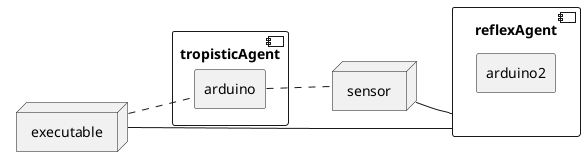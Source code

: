 @startuml tropistAgentDeploy
left to right direction

node executable
component tropisticAgent{
    agent arduino
}
component reflexAgent{
    agent arduino2
}
node sensor 

executable .. arduino
executable -- reflexAgent
arduino .. sensor
sensor -- reflexAgent
@enduml